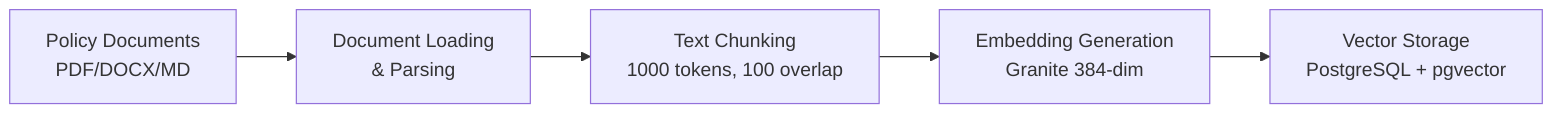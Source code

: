flowchart LR
    A[Policy Documents<br/>PDF/DOCX/MD] --> B[Document Loading<br/>& Parsing]
    B --> C[Text Chunking<br/>1000 tokens, 100 overlap]
    C --> D[Embedding Generation<br/>Granite 384-dim]
    D --> E[Vector Storage<br/>PostgreSQL + pgvector]